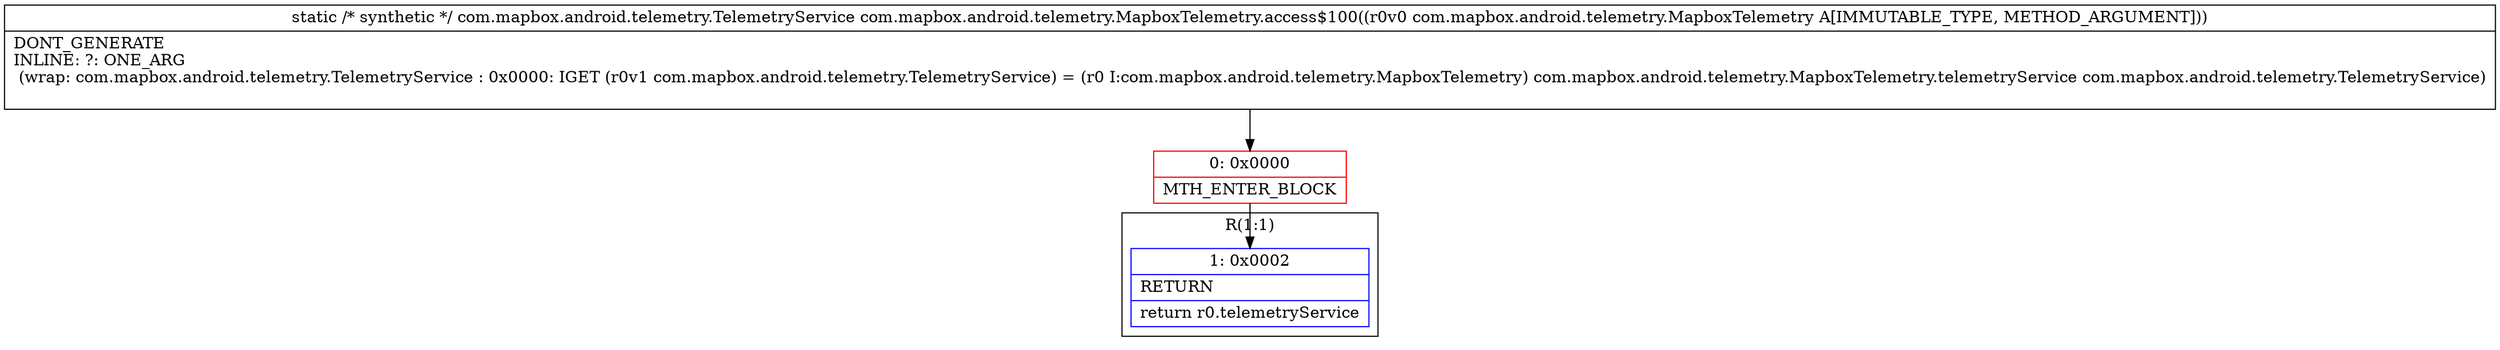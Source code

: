 digraph "CFG forcom.mapbox.android.telemetry.MapboxTelemetry.access$100(Lcom\/mapbox\/android\/telemetry\/MapboxTelemetry;)Lcom\/mapbox\/android\/telemetry\/TelemetryService;" {
subgraph cluster_Region_800886697 {
label = "R(1:1)";
node [shape=record,color=blue];
Node_1 [shape=record,label="{1\:\ 0x0002|RETURN\l|return r0.telemetryService\l}"];
}
Node_0 [shape=record,color=red,label="{0\:\ 0x0000|MTH_ENTER_BLOCK\l}"];
MethodNode[shape=record,label="{static \/* synthetic *\/ com.mapbox.android.telemetry.TelemetryService com.mapbox.android.telemetry.MapboxTelemetry.access$100((r0v0 com.mapbox.android.telemetry.MapboxTelemetry A[IMMUTABLE_TYPE, METHOD_ARGUMENT]))  | DONT_GENERATE\lINLINE: ?: ONE_ARG  \l  (wrap: com.mapbox.android.telemetry.TelemetryService : 0x0000: IGET  (r0v1 com.mapbox.android.telemetry.TelemetryService) = (r0 I:com.mapbox.android.telemetry.MapboxTelemetry) com.mapbox.android.telemetry.MapboxTelemetry.telemetryService com.mapbox.android.telemetry.TelemetryService)\l\l}"];
MethodNode -> Node_0;
Node_0 -> Node_1;
}

